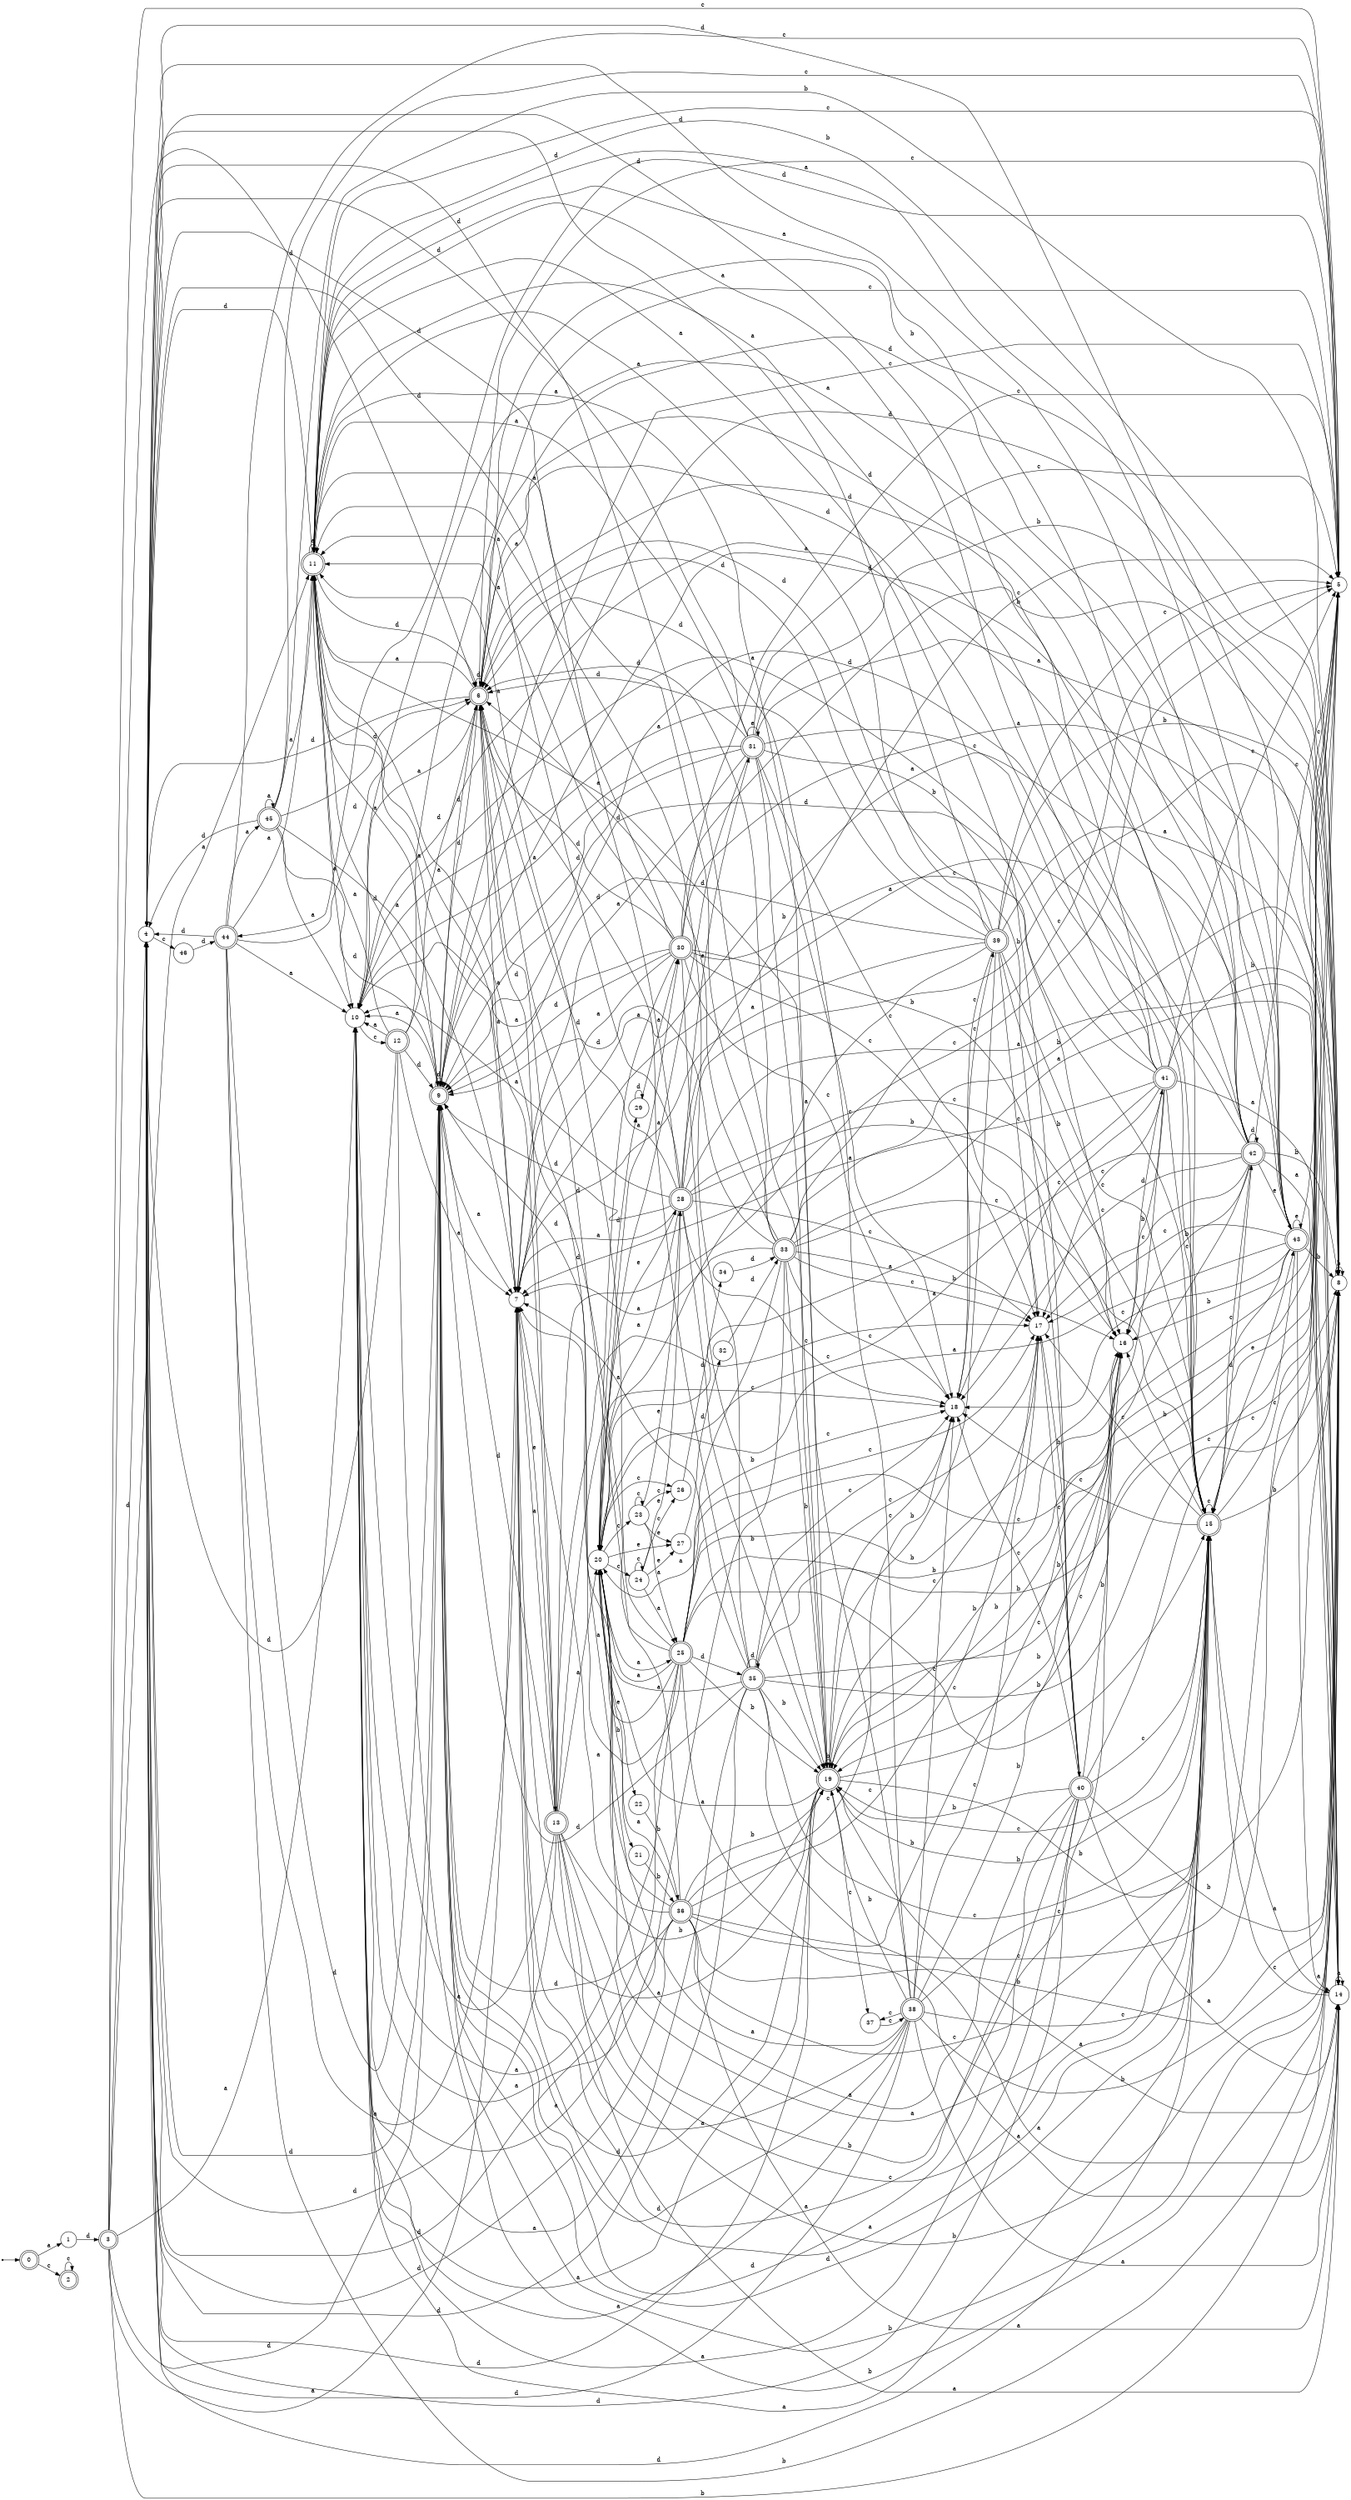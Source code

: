 digraph finite_state_machine {
rankdir=LR;
size="20,20";
node [shape = point]; "dummy0"
node [shape = doublecircle]; "0";"dummy0" -> "0";
node [shape = circle]; "1";
node [shape = doublecircle]; "2";node [shape = doublecircle]; "3";node [shape = circle]; "4";
node [shape = circle]; "5";
node [shape = doublecircle]; "6";node [shape = circle]; "7";
node [shape = circle]; "8";
node [shape = doublecircle]; "9";node [shape = circle]; "10";
node [shape = doublecircle]; "11";node [shape = doublecircle]; "12";node [shape = doublecircle]; "13";node [shape = circle]; "14";
node [shape = doublecircle]; "15";node [shape = circle]; "16";
node [shape = circle]; "17";
node [shape = circle]; "18";
node [shape = doublecircle]; "19";node [shape = circle]; "20";
node [shape = circle]; "21";
node [shape = circle]; "22";
node [shape = circle]; "23";
node [shape = circle]; "24";
node [shape = doublecircle]; "25";node [shape = circle]; "26";
node [shape = circle]; "27";
node [shape = doublecircle]; "28";node [shape = circle]; "29";
node [shape = doublecircle]; "30";node [shape = doublecircle]; "31";node [shape = circle]; "32";
node [shape = doublecircle]; "33";node [shape = circle]; "34";
node [shape = doublecircle]; "35";node [shape = doublecircle]; "36";node [shape = circle]; "37";
node [shape = doublecircle]; "38";node [shape = doublecircle]; "39";node [shape = doublecircle]; "40";node [shape = doublecircle]; "41";node [shape = doublecircle]; "42";node [shape = doublecircle]; "43";node [shape = doublecircle]; "44";node [shape = doublecircle]; "45";node [shape = circle]; "46";
"0" -> "1" [label = "a"];
 "0" -> "2" [label = "c"];
 "2" -> "2" [label = "c"];
 "1" -> "3" [label = "d"];
 "3" -> "9" [label = "d"];
 "3" -> "4" [label = "d"];
 "3" -> "6" [label = "d"];
 "3" -> "5" [label = "c"];
 "3" -> "10" [label = "a"];
 "3" -> "11" [label = "a"];
 "3" -> "7" [label = "a"];
 "3" -> "8" [label = "b"];
 "11" -> "10" [label = "a"];
 "11" -> "11" [label = "a"];
 "11" -> "7" [label = "a"];
 "11" -> "9" [label = "d"];
 "11" -> "4" [label = "d"];
 "11" -> "6" [label = "d"];
 "11" -> "8" [label = "b"];
 "11" -> "5" [label = "c"];
 "10" -> "12" [label = "c"];
 "12" -> "10" [label = "a"];
 "12" -> "11" [label = "a"];
 "12" -> "7" [label = "a"];
 "12" -> "8" [label = "b"];
 "12" -> "9" [label = "d"];
 "12" -> "4" [label = "d"];
 "12" -> "6" [label = "d"];
 "12" -> "5" [label = "c"];
 "9" -> "9" [label = "d"];
 "9" -> "4" [label = "d"];
 "9" -> "6" [label = "d"];
 "9" -> "8" [label = "b"];
 "9" -> "10" [label = "a"];
 "9" -> "11" [label = "a"];
 "9" -> "7" [label = "a"];
 "9" -> "5" [label = "c"];
 "8" -> "8" [label = "b"];
 "8" -> "9" [label = "d"];
 "7" -> "13" [label = "e"];
 "13" -> "20" [label = "a"];
 "13" -> "7" [label = "a"];
 "13" -> "10" [label = "a"];
 "13" -> "11" [label = "a"];
 "13" -> "14" [label = "a"];
 "13" -> "17" [label = "c"];
 "13" -> "18" [label = "c"];
 "13" -> "5" [label = "c"];
 "13" -> "15" [label = "c"];
 "13" -> "16" [label = "b"];
 "13" -> "8" [label = "b"];
 "13" -> "19" [label = "b"];
 "13" -> "9" [label = "d"];
 "13" -> "4" [label = "d"];
 "13" -> "6" [label = "d"];
 "20" -> "21" [label = "b"];
 "20" -> "27" [label = "e"];
 "20" -> "28" [label = "e"];
 "20" -> "22" [label = "e"];
 "20" -> "24" [label = "c"];
 "20" -> "26" [label = "c"];
 "20" -> "23" [label = "c"];
 "20" -> "25" [label = "a"];
 "20" -> "30" [label = "a"];
 "20" -> "29" [label = "d"];
 "30" -> "20" [label = "a"];
 "30" -> "7" [label = "a"];
 "30" -> "10" [label = "a"];
 "30" -> "11" [label = "a"];
 "30" -> "14" [label = "a"];
 "30" -> "17" [label = "c"];
 "30" -> "18" [label = "c"];
 "30" -> "5" [label = "c"];
 "30" -> "15" [label = "c"];
 "30" -> "16" [label = "b"];
 "30" -> "8" [label = "b"];
 "30" -> "19" [label = "b"];
 "30" -> "9" [label = "d"];
 "30" -> "4" [label = "d"];
 "30" -> "6" [label = "d"];
 "29" -> "29" [label = "d"];
 "29" -> "30" [label = "a"];
 "28" -> "31" [label = "e"];
 "28" -> "20" [label = "a"];
 "28" -> "7" [label = "a"];
 "28" -> "10" [label = "a"];
 "28" -> "11" [label = "a"];
 "28" -> "14" [label = "a"];
 "28" -> "17" [label = "c"];
 "28" -> "18" [label = "c"];
 "28" -> "5" [label = "c"];
 "28" -> "15" [label = "c"];
 "28" -> "16" [label = "b"];
 "28" -> "8" [label = "b"];
 "28" -> "19" [label = "b"];
 "28" -> "9" [label = "d"];
 "28" -> "4" [label = "d"];
 "28" -> "6" [label = "d"];
 "31" -> "31" [label = "e"];
 "31" -> "20" [label = "a"];
 "31" -> "7" [label = "a"];
 "31" -> "10" [label = "a"];
 "31" -> "11" [label = "a"];
 "31" -> "14" [label = "a"];
 "31" -> "17" [label = "c"];
 "31" -> "18" [label = "c"];
 "31" -> "5" [label = "c"];
 "31" -> "15" [label = "c"];
 "31" -> "16" [label = "b"];
 "31" -> "8" [label = "b"];
 "31" -> "19" [label = "b"];
 "31" -> "9" [label = "d"];
 "31" -> "4" [label = "d"];
 "31" -> "6" [label = "d"];
 "27" -> "32" [label = "d"];
 "32" -> "33" [label = "d"];
 "33" -> "20" [label = "a"];
 "33" -> "7" [label = "a"];
 "33" -> "10" [label = "a"];
 "33" -> "11" [label = "a"];
 "33" -> "14" [label = "a"];
 "33" -> "17" [label = "c"];
 "33" -> "18" [label = "c"];
 "33" -> "5" [label = "c"];
 "33" -> "15" [label = "c"];
 "33" -> "16" [label = "b"];
 "33" -> "8" [label = "b"];
 "33" -> "19" [label = "b"];
 "33" -> "9" [label = "d"];
 "33" -> "4" [label = "d"];
 "33" -> "6" [label = "d"];
 "26" -> "34" [label = "d"];
 "34" -> "33" [label = "d"];
 "25" -> "9" [label = "d"];
 "25" -> "35" [label = "d"];
 "25" -> "4" [label = "d"];
 "25" -> "6" [label = "d"];
 "25" -> "20" [label = "a"];
 "25" -> "7" [label = "a"];
 "25" -> "10" [label = "a"];
 "25" -> "11" [label = "a"];
 "25" -> "14" [label = "a"];
 "25" -> "17" [label = "c"];
 "25" -> "18" [label = "c"];
 "25" -> "5" [label = "c"];
 "25" -> "15" [label = "c"];
 "25" -> "16" [label = "b"];
 "25" -> "8" [label = "b"];
 "25" -> "19" [label = "b"];
 "35" -> "9" [label = "d"];
 "35" -> "35" [label = "d"];
 "35" -> "4" [label = "d"];
 "35" -> "6" [label = "d"];
 "35" -> "20" [label = "a"];
 "35" -> "7" [label = "a"];
 "35" -> "10" [label = "a"];
 "35" -> "11" [label = "a"];
 "35" -> "14" [label = "a"];
 "35" -> "17" [label = "c"];
 "35" -> "18" [label = "c"];
 "35" -> "5" [label = "c"];
 "35" -> "15" [label = "c"];
 "35" -> "16" [label = "b"];
 "35" -> "8" [label = "b"];
 "35" -> "19" [label = "b"];
 "24" -> "24" [label = "c"];
 "24" -> "26" [label = "c"];
 "24" -> "25" [label = "a"];
 "24" -> "27" [label = "e"];
 "24" -> "28" [label = "e"];
 "23" -> "26" [label = "c"];
 "23" -> "23" [label = "c"];
 "23" -> "25" [label = "a"];
 "23" -> "27" [label = "e"];
 "23" -> "28" [label = "e"];
 "22" -> "36" [label = "b"];
 "36" -> "20" [label = "a"];
 "36" -> "7" [label = "a"];
 "36" -> "10" [label = "a"];
 "36" -> "11" [label = "a"];
 "36" -> "14" [label = "a"];
 "36" -> "17" [label = "c"];
 "36" -> "18" [label = "c"];
 "36" -> "5" [label = "c"];
 "36" -> "15" [label = "c"];
 "36" -> "16" [label = "b"];
 "36" -> "8" [label = "b"];
 "36" -> "19" [label = "b"];
 "36" -> "9" [label = "d"];
 "36" -> "4" [label = "d"];
 "36" -> "6" [label = "d"];
 "21" -> "36" [label = "b"];
 "19" -> "16" [label = "b"];
 "19" -> "8" [label = "b"];
 "19" -> "19" [label = "b"];
 "19" -> "17" [label = "c"];
 "19" -> "18" [label = "c"];
 "19" -> "5" [label = "c"];
 "19" -> "37" [label = "c"];
 "19" -> "15" [label = "c"];
 "19" -> "20" [label = "a"];
 "19" -> "7" [label = "a"];
 "19" -> "10" [label = "a"];
 "19" -> "11" [label = "a"];
 "19" -> "14" [label = "a"];
 "19" -> "9" [label = "d"];
 "19" -> "4" [label = "d"];
 "19" -> "6" [label = "d"];
 "37" -> "38" [label = "c"];
 "38" -> "17" [label = "c"];
 "38" -> "18" [label = "c"];
 "38" -> "5" [label = "c"];
 "38" -> "37" [label = "c"];
 "38" -> "15" [label = "c"];
 "38" -> "16" [label = "b"];
 "38" -> "8" [label = "b"];
 "38" -> "19" [label = "b"];
 "38" -> "20" [label = "a"];
 "38" -> "7" [label = "a"];
 "38" -> "10" [label = "a"];
 "38" -> "11" [label = "a"];
 "38" -> "14" [label = "a"];
 "38" -> "9" [label = "d"];
 "38" -> "4" [label = "d"];
 "38" -> "6" [label = "d"];
 "18" -> "39" [label = "c"];
 "39" -> "17" [label = "c"];
 "39" -> "18" [label = "c"];
 "39" -> "5" [label = "c"];
 "39" -> "15" [label = "c"];
 "39" -> "20" [label = "a"];
 "39" -> "7" [label = "a"];
 "39" -> "10" [label = "a"];
 "39" -> "11" [label = "a"];
 "39" -> "14" [label = "a"];
 "39" -> "16" [label = "b"];
 "39" -> "8" [label = "b"];
 "39" -> "19" [label = "b"];
 "39" -> "9" [label = "d"];
 "39" -> "4" [label = "d"];
 "39" -> "6" [label = "d"];
 "17" -> "40" [label = "b"];
 "40" -> "17" [label = "c"];
 "40" -> "18" [label = "c"];
 "40" -> "5" [label = "c"];
 "40" -> "15" [label = "c"];
 "40" -> "20" [label = "a"];
 "40" -> "7" [label = "a"];
 "40" -> "10" [label = "a"];
 "40" -> "11" [label = "a"];
 "40" -> "14" [label = "a"];
 "40" -> "16" [label = "b"];
 "40" -> "8" [label = "b"];
 "40" -> "19" [label = "b"];
 "40" -> "9" [label = "d"];
 "40" -> "4" [label = "d"];
 "40" -> "6" [label = "d"];
 "16" -> "41" [label = "d"];
 "41" -> "16" [label = "b"];
 "41" -> "8" [label = "b"];
 "41" -> "19" [label = "b"];
 "41" -> "20" [label = "a"];
 "41" -> "7" [label = "a"];
 "41" -> "10" [label = "a"];
 "41" -> "11" [label = "a"];
 "41" -> "14" [label = "a"];
 "41" -> "17" [label = "c"];
 "41" -> "18" [label = "c"];
 "41" -> "5" [label = "c"];
 "41" -> "15" [label = "c"];
 "41" -> "9" [label = "d"];
 "41" -> "4" [label = "d"];
 "41" -> "6" [label = "d"];
 "15" -> "17" [label = "c"];
 "15" -> "18" [label = "c"];
 "15" -> "5" [label = "c"];
 "15" -> "15" [label = "c"];
 "15" -> "20" [label = "a"];
 "15" -> "7" [label = "a"];
 "15" -> "10" [label = "a"];
 "15" -> "11" [label = "a"];
 "15" -> "14" [label = "a"];
 "15" -> "9" [label = "d"];
 "15" -> "42" [label = "d"];
 "15" -> "4" [label = "d"];
 "15" -> "6" [label = "d"];
 "15" -> "43" [label = "e"];
 "15" -> "16" [label = "b"];
 "15" -> "8" [label = "b"];
 "15" -> "19" [label = "b"];
 "43" -> "43" [label = "e"];
 "43" -> "20" [label = "a"];
 "43" -> "7" [label = "a"];
 "43" -> "10" [label = "a"];
 "43" -> "11" [label = "a"];
 "43" -> "14" [label = "a"];
 "43" -> "17" [label = "c"];
 "43" -> "18" [label = "c"];
 "43" -> "5" [label = "c"];
 "43" -> "15" [label = "c"];
 "43" -> "16" [label = "b"];
 "43" -> "8" [label = "b"];
 "43" -> "19" [label = "b"];
 "43" -> "9" [label = "d"];
 "43" -> "4" [label = "d"];
 "43" -> "6" [label = "d"];
 "42" -> "9" [label = "d"];
 "42" -> "42" [label = "d"];
 "42" -> "4" [label = "d"];
 "42" -> "6" [label = "d"];
 "42" -> "20" [label = "a"];
 "42" -> "7" [label = "a"];
 "42" -> "10" [label = "a"];
 "42" -> "11" [label = "a"];
 "42" -> "14" [label = "a"];
 "42" -> "17" [label = "c"];
 "42" -> "18" [label = "c"];
 "42" -> "5" [label = "c"];
 "42" -> "15" [label = "c"];
 "42" -> "43" [label = "e"];
 "42" -> "16" [label = "b"];
 "42" -> "8" [label = "b"];
 "42" -> "19" [label = "b"];
 "14" -> "14" [label = "a"];
 "14" -> "15" [label = "c"];
 "6" -> "9" [label = "d"];
 "6" -> "4" [label = "d"];
 "6" -> "6" [label = "d"];
 "6" -> "10" [label = "a"];
 "6" -> "11" [label = "a"];
 "6" -> "7" [label = "a"];
 "6" -> "8" [label = "b"];
 "6" -> "5" [label = "c"];
 "5" -> "44" [label = "d"];
 "44" -> "9" [label = "d"];
 "44" -> "4" [label = "d"];
 "44" -> "6" [label = "d"];
 "44" -> "5" [label = "c"];
 "44" -> "10" [label = "a"];
 "44" -> "11" [label = "a"];
 "44" -> "45" [label = "a"];
 "44" -> "7" [label = "a"];
 "44" -> "8" [label = "b"];
 "45" -> "10" [label = "a"];
 "45" -> "11" [label = "a"];
 "45" -> "45" [label = "a"];
 "45" -> "7" [label = "a"];
 "45" -> "9" [label = "d"];
 "45" -> "4" [label = "d"];
 "45" -> "6" [label = "d"];
 "45" -> "5" [label = "c"];
 "45" -> "8" [label = "b"];
 "4" -> "46" [label = "c"];
 "46" -> "44" [label = "d"];
 }
